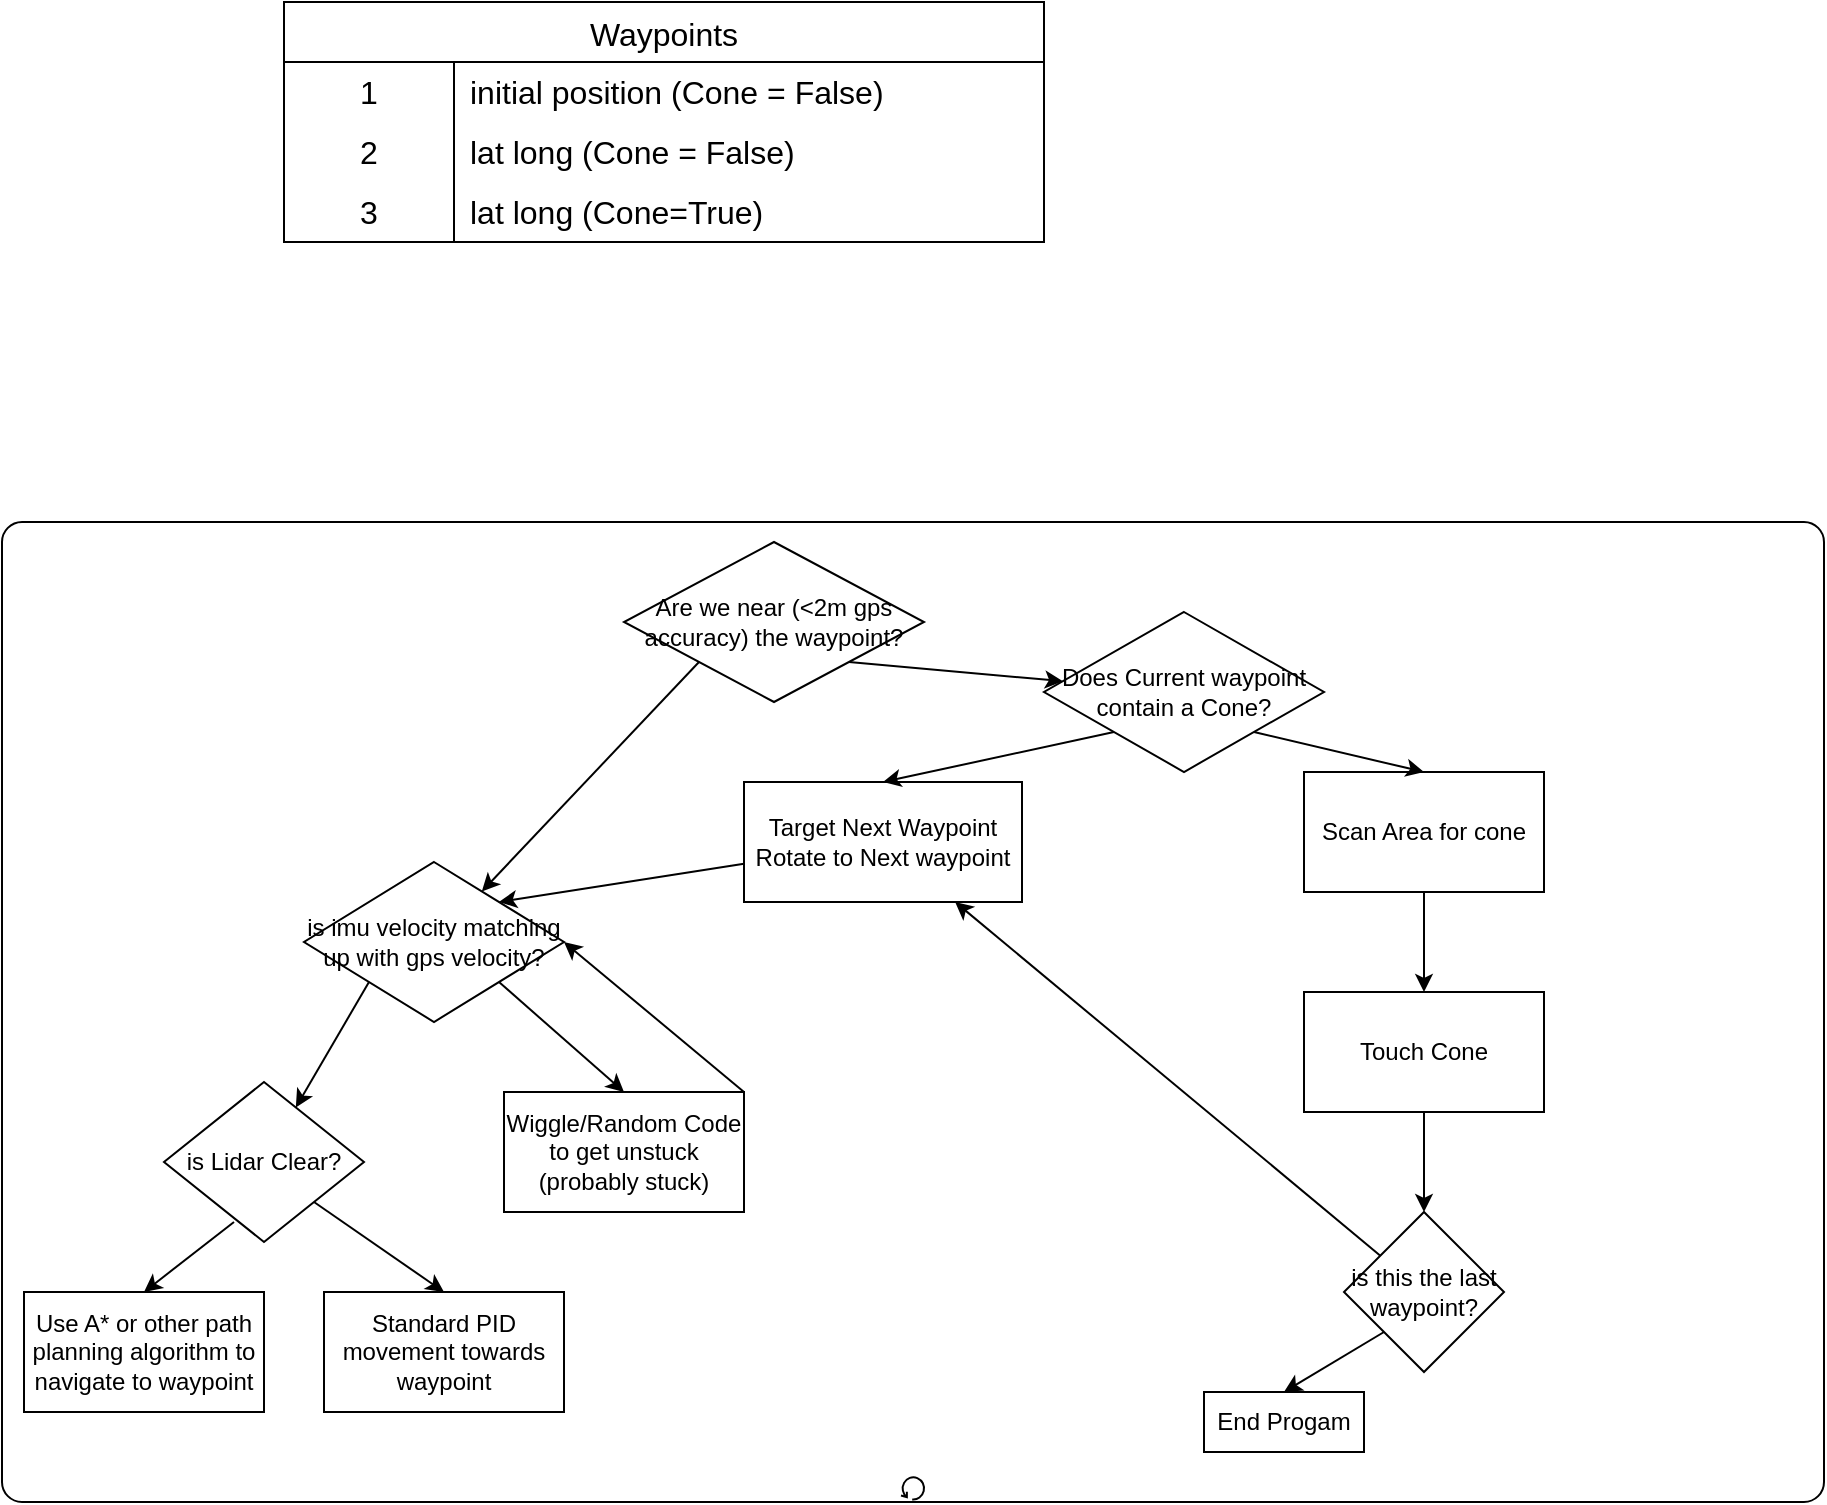 <mxfile>
    <diagram id="EECNHBadHpNPCBC2ZwHm" name="Page-1">
        <mxGraphModel dx="1923" dy="704" grid="1" gridSize="10" guides="1" tooltips="1" connect="1" arrows="1" fold="1" page="1" pageScale="1" pageWidth="850" pageHeight="1100" math="0" shadow="0">
            <root>
                <mxCell id="0"/>
                <mxCell id="1" parent="0"/>
                <mxCell id="40" value="" style="points=[[0.25,0,0],[0.5,0,0],[0.75,0,0],[1,0.25,0],[1,0.5,0],[1,0.75,0],[0.75,1,0],[0.5,1,0],[0.25,1,0],[0,0.75,0],[0,0.5,0],[0,0.25,0]];shape=mxgraph.bpmn.task;whiteSpace=wrap;rectStyle=rounded;size=10;html=1;container=1;expand=0;collapsible=0;taskMarker=abstract;isLoopStandard=1;" vertex="1" parent="1">
                    <mxGeometry x="-131" y="270" width="911" height="490" as="geometry"/>
                </mxCell>
                <mxCell id="15" value="Are we near (&amp;lt;2m gps accuracy) the waypoint?" style="rhombus;whiteSpace=wrap;html=1;" vertex="1" parent="40">
                    <mxGeometry x="311" y="10" width="150" height="80" as="geometry"/>
                </mxCell>
                <mxCell id="36" value="Target Next Waypoint&lt;div&gt;Rotate to Next waypoint&lt;/div&gt;" style="rounded=0;whiteSpace=wrap;html=1;" vertex="1" parent="40">
                    <mxGeometry x="371" y="130" width="139" height="60" as="geometry"/>
                </mxCell>
                <mxCell id="2" value="Waypoints" style="shape=table;startSize=30;container=1;collapsible=0;childLayout=tableLayout;fixedRows=1;rowLines=0;fontStyle=0;strokeColor=default;fontSize=16;" vertex="1" parent="1">
                    <mxGeometry x="10" y="10" width="380" height="120" as="geometry"/>
                </mxCell>
                <mxCell id="3" value="" style="shape=tableRow;horizontal=0;startSize=0;swimlaneHead=0;swimlaneBody=0;top=0;left=0;bottom=0;right=0;collapsible=0;dropTarget=0;fillColor=none;points=[[0,0.5],[1,0.5]];portConstraint=eastwest;strokeColor=inherit;fontSize=16;" vertex="1" parent="2">
                    <mxGeometry y="30" width="380" height="30" as="geometry"/>
                </mxCell>
                <mxCell id="4" value="1" style="shape=partialRectangle;html=1;whiteSpace=wrap;connectable=0;fillColor=none;top=0;left=0;bottom=0;right=0;overflow=hidden;pointerEvents=1;strokeColor=inherit;fontSize=16;" vertex="1" parent="3">
                    <mxGeometry width="85" height="30" as="geometry">
                        <mxRectangle width="85" height="30" as="alternateBounds"/>
                    </mxGeometry>
                </mxCell>
                <mxCell id="5" value="initial position (Cone = False)" style="shape=partialRectangle;html=1;whiteSpace=wrap;connectable=0;fillColor=none;top=0;left=0;bottom=0;right=0;align=left;spacingLeft=6;overflow=hidden;strokeColor=inherit;fontSize=16;" vertex="1" parent="3">
                    <mxGeometry x="85" width="295" height="30" as="geometry">
                        <mxRectangle width="295" height="30" as="alternateBounds"/>
                    </mxGeometry>
                </mxCell>
                <mxCell id="6" value="" style="shape=tableRow;horizontal=0;startSize=0;swimlaneHead=0;swimlaneBody=0;top=0;left=0;bottom=0;right=0;collapsible=0;dropTarget=0;fillColor=none;points=[[0,0.5],[1,0.5]];portConstraint=eastwest;strokeColor=inherit;fontSize=16;" vertex="1" parent="2">
                    <mxGeometry y="60" width="380" height="30" as="geometry"/>
                </mxCell>
                <mxCell id="7" value="2" style="shape=partialRectangle;html=1;whiteSpace=wrap;connectable=0;fillColor=none;top=0;left=0;bottom=0;right=0;overflow=hidden;strokeColor=inherit;fontSize=16;" vertex="1" parent="6">
                    <mxGeometry width="85" height="30" as="geometry">
                        <mxRectangle width="85" height="30" as="alternateBounds"/>
                    </mxGeometry>
                </mxCell>
                <mxCell id="8" value="lat long (Cone = False)" style="shape=partialRectangle;html=1;whiteSpace=wrap;connectable=0;fillColor=none;top=0;left=0;bottom=0;right=0;align=left;spacingLeft=6;overflow=hidden;strokeColor=inherit;fontSize=16;" vertex="1" parent="6">
                    <mxGeometry x="85" width="295" height="30" as="geometry">
                        <mxRectangle width="295" height="30" as="alternateBounds"/>
                    </mxGeometry>
                </mxCell>
                <mxCell id="9" value="" style="shape=tableRow;horizontal=0;startSize=0;swimlaneHead=0;swimlaneBody=0;top=0;left=0;bottom=0;right=0;collapsible=0;dropTarget=0;fillColor=none;points=[[0,0.5],[1,0.5]];portConstraint=eastwest;strokeColor=inherit;fontSize=16;" vertex="1" parent="2">
                    <mxGeometry y="90" width="380" height="30" as="geometry"/>
                </mxCell>
                <mxCell id="10" value="3" style="shape=partialRectangle;html=1;whiteSpace=wrap;connectable=0;fillColor=none;top=0;left=0;bottom=0;right=0;overflow=hidden;strokeColor=inherit;fontSize=16;" vertex="1" parent="9">
                    <mxGeometry width="85" height="30" as="geometry">
                        <mxRectangle width="85" height="30" as="alternateBounds"/>
                    </mxGeometry>
                </mxCell>
                <mxCell id="11" value="lat long (Cone=True)" style="shape=partialRectangle;html=1;whiteSpace=wrap;connectable=0;fillColor=none;top=0;left=0;bottom=0;right=0;align=left;spacingLeft=6;overflow=hidden;strokeColor=inherit;fontSize=16;" vertex="1" parent="9">
                    <mxGeometry x="85" width="295" height="30" as="geometry">
                        <mxRectangle width="295" height="30" as="alternateBounds"/>
                    </mxGeometry>
                </mxCell>
                <mxCell id="38" style="edgeStyle=none;html=1;exitX=0;exitY=1;exitDx=0;exitDy=0;entryX=0.5;entryY=0;entryDx=0;entryDy=0;" edge="1" parent="1" source="14" target="36">
                    <mxGeometry relative="1" as="geometry"/>
                </mxCell>
                <mxCell id="14" value="Does Current waypoint contain a Cone?" style="rhombus;whiteSpace=wrap;html=1;" vertex="1" parent="1">
                    <mxGeometry x="390" y="315" width="140" height="80" as="geometry"/>
                </mxCell>
                <mxCell id="16" value="" style="endArrow=classic;html=1;exitX=1;exitY=1;exitDx=0;exitDy=0;" edge="1" parent="1" source="15" target="14">
                    <mxGeometry width="50" height="50" relative="1" as="geometry">
                        <mxPoint x="430" y="415" as="sourcePoint"/>
                        <mxPoint x="480" y="365" as="targetPoint"/>
                    </mxGeometry>
                </mxCell>
                <mxCell id="18" value="is imu velocity matching up with gps velocity?" style="rhombus;whiteSpace=wrap;html=1;" vertex="1" parent="1">
                    <mxGeometry x="20" y="440" width="130" height="80" as="geometry"/>
                </mxCell>
                <mxCell id="43" style="edgeStyle=none;html=1;exitX=1;exitY=0;exitDx=0;exitDy=0;entryX=1;entryY=0.5;entryDx=0;entryDy=0;" edge="1" parent="1" source="19" target="18">
                    <mxGeometry relative="1" as="geometry">
                        <mxPoint x="290" y="510" as="targetPoint"/>
                    </mxGeometry>
                </mxCell>
                <mxCell id="19" value="Wiggle/Random Code to get unstuck (probably stuck)" style="rounded=0;whiteSpace=wrap;html=1;" vertex="1" parent="1">
                    <mxGeometry x="120" y="555" width="120" height="60" as="geometry"/>
                </mxCell>
                <mxCell id="20" value="Scan Area for cone" style="rounded=0;whiteSpace=wrap;html=1;" vertex="1" parent="1">
                    <mxGeometry x="520" y="395" width="120" height="60" as="geometry"/>
                </mxCell>
                <mxCell id="21" value="" style="endArrow=classic;html=1;exitX=1;exitY=1;exitDx=0;exitDy=0;entryX=0.5;entryY=0;entryDx=0;entryDy=0;" edge="1" parent="1" source="14" target="20">
                    <mxGeometry width="50" height="50" relative="1" as="geometry">
                        <mxPoint x="430" y="415" as="sourcePoint"/>
                        <mxPoint x="480" y="365" as="targetPoint"/>
                    </mxGeometry>
                </mxCell>
                <mxCell id="22" value="Touch Cone" style="rounded=0;whiteSpace=wrap;html=1;" vertex="1" parent="1">
                    <mxGeometry x="520" y="505" width="120" height="60" as="geometry"/>
                </mxCell>
                <mxCell id="23" value="" style="endArrow=classic;html=1;exitX=0.5;exitY=1;exitDx=0;exitDy=0;entryX=0.5;entryY=0;entryDx=0;entryDy=0;" edge="1" parent="1" source="20" target="22">
                    <mxGeometry width="50" height="50" relative="1" as="geometry">
                        <mxPoint x="590" y="455" as="sourcePoint"/>
                        <mxPoint x="655" y="495" as="targetPoint"/>
                    </mxGeometry>
                </mxCell>
                <mxCell id="45" style="edgeStyle=none;html=1;" edge="1" parent="1" source="24" target="36">
                    <mxGeometry relative="1" as="geometry"/>
                </mxCell>
                <mxCell id="24" value="is this the last waypoint?" style="rhombus;whiteSpace=wrap;html=1;" vertex="1" parent="1">
                    <mxGeometry x="540" y="615" width="80" height="80" as="geometry"/>
                </mxCell>
                <mxCell id="25" value="End Progam" style="rounded=0;whiteSpace=wrap;html=1;" vertex="1" parent="1">
                    <mxGeometry x="470" y="705" width="80" height="30" as="geometry"/>
                </mxCell>
                <mxCell id="26" value="" style="endArrow=classic;html=1;exitX=0.5;exitY=1;exitDx=0;exitDy=0;entryX=0.5;entryY=0;entryDx=0;entryDy=0;" edge="1" parent="1" source="22" target="24">
                    <mxGeometry width="50" height="50" relative="1" as="geometry">
                        <mxPoint x="430" y="545" as="sourcePoint"/>
                        <mxPoint x="480" y="495" as="targetPoint"/>
                    </mxGeometry>
                </mxCell>
                <mxCell id="27" value="" style="endArrow=classic;html=1;entryX=0.5;entryY=0;entryDx=0;entryDy=0;exitX=0;exitY=1;exitDx=0;exitDy=0;" edge="1" parent="1" source="24" target="25">
                    <mxGeometry width="50" height="50" relative="1" as="geometry">
                        <mxPoint x="580" y="725" as="sourcePoint"/>
                        <mxPoint x="590" y="775" as="targetPoint"/>
                    </mxGeometry>
                </mxCell>
                <mxCell id="28" value="" style="endArrow=classic;html=1;exitX=1;exitY=1;exitDx=0;exitDy=0;entryX=0.5;entryY=0;entryDx=0;entryDy=0;" edge="1" parent="1" source="18" target="19">
                    <mxGeometry width="50" height="50" relative="1" as="geometry">
                        <mxPoint x="280" y="565" as="sourcePoint"/>
                        <mxPoint x="330" y="515" as="targetPoint"/>
                    </mxGeometry>
                </mxCell>
                <mxCell id="30" value="is Lidar Clear?" style="rhombus;whiteSpace=wrap;html=1;" vertex="1" parent="1">
                    <mxGeometry x="-50" y="550" width="100" height="80" as="geometry"/>
                </mxCell>
                <mxCell id="31" value="" style="endArrow=classic;html=1;exitX=0;exitY=1;exitDx=0;exitDy=0;" edge="1" parent="1" source="18" target="30">
                    <mxGeometry width="50" height="50" relative="1" as="geometry">
                        <mxPoint x="20" y="625" as="sourcePoint"/>
                        <mxPoint x="82" y="680" as="targetPoint"/>
                    </mxGeometry>
                </mxCell>
                <mxCell id="32" value="Standard PID movement towards waypoint" style="rounded=0;whiteSpace=wrap;html=1;" vertex="1" parent="1">
                    <mxGeometry x="30" y="655" width="120" height="60" as="geometry"/>
                </mxCell>
                <mxCell id="33" value="Use A* or other path planning algorithm to navigate to waypoint" style="rounded=0;whiteSpace=wrap;html=1;" vertex="1" parent="1">
                    <mxGeometry x="-120" y="655" width="120" height="60" as="geometry"/>
                </mxCell>
                <mxCell id="34" value="" style="endArrow=classic;html=1;exitX=1;exitY=1;exitDx=0;exitDy=0;entryX=0.5;entryY=0;entryDx=0;entryDy=0;" edge="1" parent="1" source="30" target="32">
                    <mxGeometry width="50" height="50" relative="1" as="geometry">
                        <mxPoint x="280" y="565" as="sourcePoint"/>
                        <mxPoint x="330" y="515" as="targetPoint"/>
                    </mxGeometry>
                </mxCell>
                <mxCell id="35" value="" style="endArrow=classic;html=1;exitX=0;exitY=1;exitDx=0;exitDy=0;entryX=0.5;entryY=0;entryDx=0;entryDy=0;" edge="1" parent="1" target="33">
                    <mxGeometry width="50" height="50" relative="1" as="geometry">
                        <mxPoint x="-15" y="620" as="sourcePoint"/>
                        <mxPoint x="-50" y="665" as="targetPoint"/>
                    </mxGeometry>
                </mxCell>
                <mxCell id="39" style="edgeStyle=none;html=1;entryX=1;entryY=0;entryDx=0;entryDy=0;" edge="1" parent="1" source="36" target="18">
                    <mxGeometry relative="1" as="geometry"/>
                </mxCell>
                <mxCell id="37" value="" style="endArrow=classic;html=1;exitX=0;exitY=1;exitDx=0;exitDy=0;" edge="1" parent="1" source="15" target="18">
                    <mxGeometry width="50" height="50" relative="1" as="geometry">
                        <mxPoint x="250" y="500" as="sourcePoint"/>
                        <mxPoint x="300" y="450" as="targetPoint"/>
                    </mxGeometry>
                </mxCell>
            </root>
        </mxGraphModel>
    </diagram>
</mxfile>